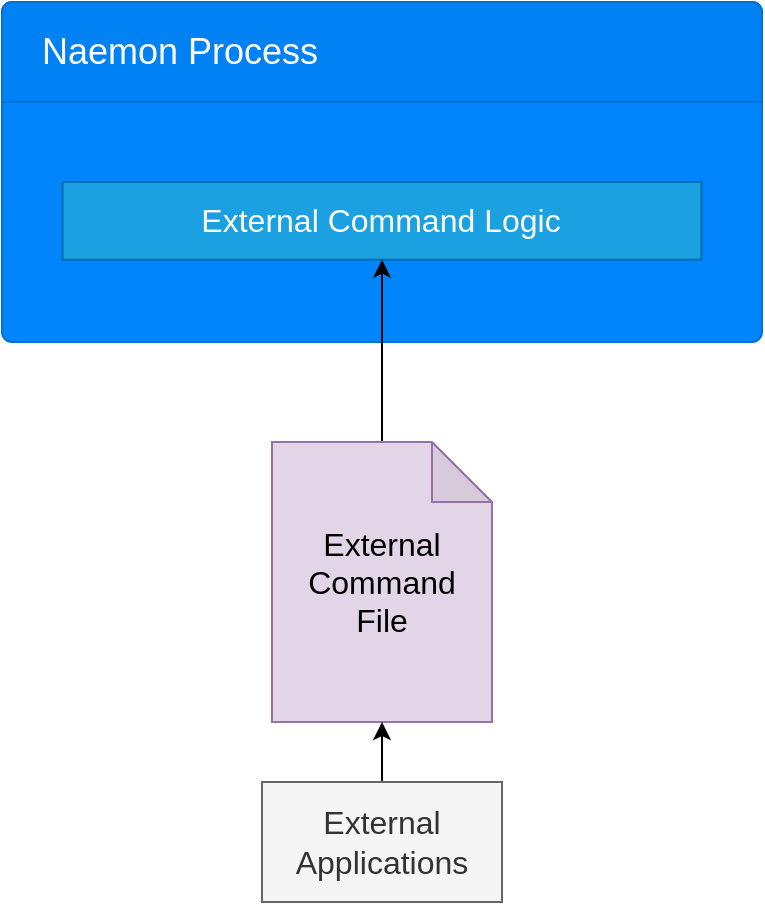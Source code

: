 <mxfile version="25.0.2">
  <diagram name="Seite-1" id="yjYKLFnnqBsw35xOZTIF">
    <mxGraphModel dx="2074" dy="1196" grid="1" gridSize="10" guides="1" tooltips="1" connect="1" arrows="1" fold="1" page="1" pageScale="1" pageWidth="1169" pageHeight="1654" math="0" shadow="0">
      <root>
        <mxCell id="0" />
        <mxCell id="1" parent="0" />
        <mxCell id="4i5kDcxhbJXgAdlXOKgt-1" value="" style="html=1;shadow=0;dashed=0;shape=mxgraph.bootstrap.rrect;rSize=5;strokeColor=#0071D5;html=1;whiteSpace=wrap;fillColor=#0085FC;fontColor=#ffffff;verticalAlign=bottom;align=left;spacing=20;spacingBottom=0;fontSize=14;" vertex="1" parent="1">
          <mxGeometry x="50" y="100" width="380" height="170" as="geometry" />
        </mxCell>
        <mxCell id="4i5kDcxhbJXgAdlXOKgt-2" value="Naemon Process" style="html=1;shadow=0;dashed=0;shape=mxgraph.bootstrap.topButton;rSize=5;perimeter=none;whiteSpace=wrap;fillColor=#0081F4;strokeColor=#0071D5;fontColor=#ffffff;resizeWidth=1;fontSize=18;align=left;spacing=20;" vertex="1" parent="4i5kDcxhbJXgAdlXOKgt-1">
          <mxGeometry width="380" height="50" relative="1" as="geometry" />
        </mxCell>
        <mxCell id="4i5kDcxhbJXgAdlXOKgt-4" value="External Command Logic" style="rounded=0;whiteSpace=wrap;html=1;fillColor=#1ba1e2;fontColor=#ffffff;strokeColor=#006EAF;fontSize=16;" vertex="1" parent="4i5kDcxhbJXgAdlXOKgt-1">
          <mxGeometry x="30.26" y="90.001" width="319.48" height="38.857" as="geometry" />
        </mxCell>
        <mxCell id="4i5kDcxhbJXgAdlXOKgt-99" style="edgeStyle=orthogonalEdgeStyle;rounded=0;orthogonalLoop=1;jettySize=auto;html=1;entryX=0.5;entryY=1;entryDx=0;entryDy=0;" edge="1" parent="1" source="4i5kDcxhbJXgAdlXOKgt-96" target="4i5kDcxhbJXgAdlXOKgt-4">
          <mxGeometry relative="1" as="geometry" />
        </mxCell>
        <mxCell id="4i5kDcxhbJXgAdlXOKgt-96" value="&lt;font style=&quot;font-size: 16px;&quot;&gt;External&lt;/font&gt;&lt;div&gt;&lt;font style=&quot;font-size: 16px;&quot;&gt;Command&lt;/font&gt;&lt;/div&gt;&lt;div&gt;&lt;font style=&quot;font-size: 16px;&quot;&gt;File&lt;/font&gt;&lt;/div&gt;" style="shape=note;whiteSpace=wrap;html=1;backgroundOutline=1;darkOpacity=0.05;fillColor=#e1d5e7;strokeColor=#9673a6;" vertex="1" parent="1">
          <mxGeometry x="185" y="320" width="110" height="140" as="geometry" />
        </mxCell>
        <mxCell id="4i5kDcxhbJXgAdlXOKgt-98" style="edgeStyle=orthogonalEdgeStyle;rounded=0;orthogonalLoop=1;jettySize=auto;html=1;" edge="1" parent="1" source="4i5kDcxhbJXgAdlXOKgt-97" target="4i5kDcxhbJXgAdlXOKgt-96">
          <mxGeometry relative="1" as="geometry" />
        </mxCell>
        <mxCell id="4i5kDcxhbJXgAdlXOKgt-97" value="&lt;font style=&quot;font-size: 16px;&quot;&gt;External&lt;/font&gt;&lt;div&gt;&lt;font style=&quot;font-size: 16px;&quot;&gt;Applications&lt;/font&gt;&lt;/div&gt;" style="rounded=0;whiteSpace=wrap;html=1;fillColor=#f5f5f5;fontColor=#333333;strokeColor=#666666;" vertex="1" parent="1">
          <mxGeometry x="180" y="490" width="120" height="60" as="geometry" />
        </mxCell>
      </root>
    </mxGraphModel>
  </diagram>
</mxfile>
